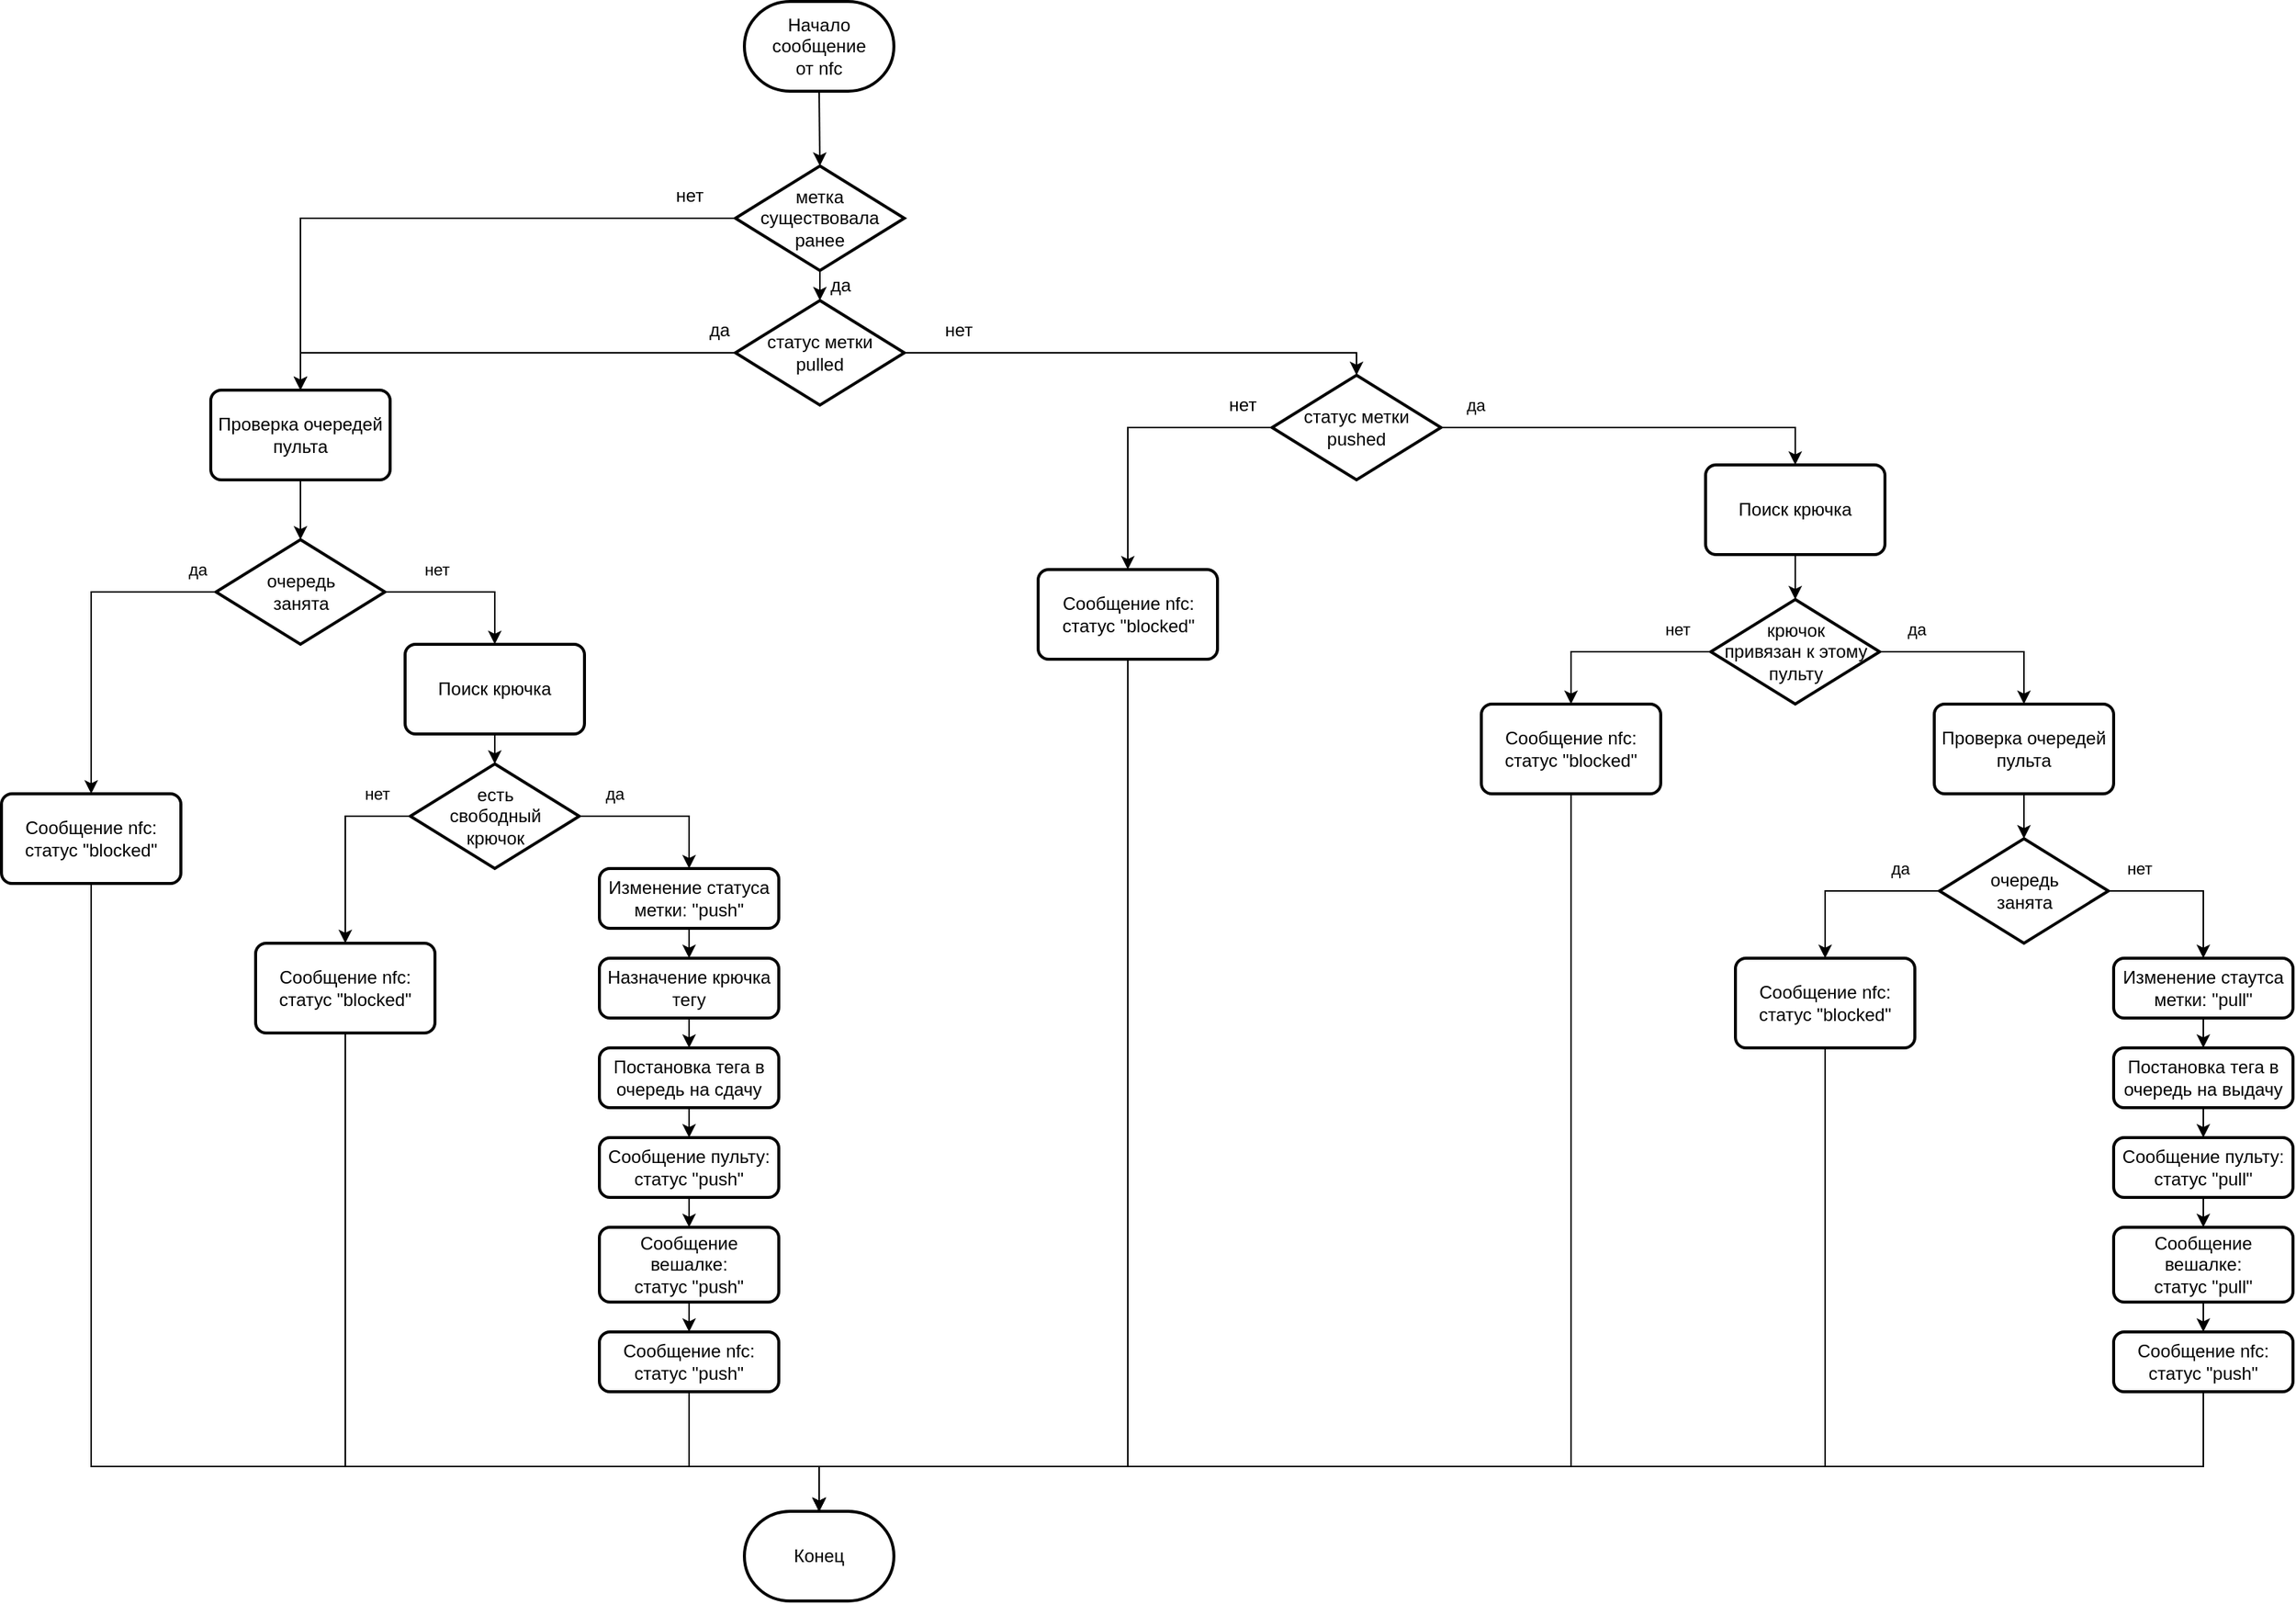 <mxfile version="17.4.2" type="device" pages="2"><diagram id="JW8x13nU2QNaDwYaWuty" name="Сообщение от Nfc"><mxGraphModel dx="2062" dy="1225" grid="1" gridSize="10" guides="1" tooltips="1" connect="1" arrows="1" fold="1" page="1" pageScale="1" pageWidth="1654" pageHeight="1169" math="0" shadow="0"><root><mxCell id="0"/><mxCell id="1" parent="0"/><mxCell id="2JCHZAaIMJ9P-X2_2UrW-1" value="Начало&lt;br&gt;сообщение &lt;br&gt;от nfc" style="strokeWidth=2;html=1;shape=mxgraph.flowchart.terminator;whiteSpace=wrap;" vertex="1" parent="1"><mxGeometry x="547" y="60" width="100" height="60" as="geometry"/></mxCell><mxCell id="2JCHZAaIMJ9P-X2_2UrW-2" value="Конец" style="strokeWidth=2;html=1;shape=mxgraph.flowchart.terminator;whiteSpace=wrap;" vertex="1" parent="1"><mxGeometry x="547" y="1070" width="100" height="60" as="geometry"/></mxCell><mxCell id="2JCHZAaIMJ9P-X2_2UrW-68" value="да" style="edgeStyle=orthogonalEdgeStyle;rounded=0;jumpSize=6;orthogonalLoop=1;jettySize=auto;html=1;exitX=0.5;exitY=1;exitDx=0;exitDy=0;exitPerimeter=0;entryX=0.5;entryY=0;entryDx=0;entryDy=0;entryPerimeter=0;fontSize=12;" edge="1" parent="1" source="2JCHZAaIMJ9P-X2_2UrW-3" target="2JCHZAaIMJ9P-X2_2UrW-64"><mxGeometry y="13" relative="1" as="geometry"><mxPoint as="offset"/></mxGeometry></mxCell><mxCell id="2JCHZAaIMJ9P-X2_2UrW-69" value="нет" style="edgeStyle=orthogonalEdgeStyle;rounded=0;jumpSize=6;orthogonalLoop=1;jettySize=auto;html=1;exitX=0;exitY=0.5;exitDx=0;exitDy=0;exitPerimeter=0;entryX=0.5;entryY=0;entryDx=0;entryDy=0;fontSize=12;" edge="1" parent="1" source="2JCHZAaIMJ9P-X2_2UrW-3" target="2JCHZAaIMJ9P-X2_2UrW-4"><mxGeometry x="-0.847" y="-15" relative="1" as="geometry"><mxPoint as="offset"/></mxGeometry></mxCell><mxCell id="2JCHZAaIMJ9P-X2_2UrW-3" value="метка существовала ранее" style="strokeWidth=2;html=1;shape=mxgraph.flowchart.decision;whiteSpace=wrap;" vertex="1" parent="1"><mxGeometry x="541" y="170" width="113" height="70" as="geometry"/></mxCell><mxCell id="2JCHZAaIMJ9P-X2_2UrW-4" value="Проверка очередей пульта" style="rounded=1;whiteSpace=wrap;html=1;absoluteArcSize=1;arcSize=14;strokeWidth=2;" vertex="1" parent="1"><mxGeometry x="190" y="320" width="120" height="60" as="geometry"/></mxCell><mxCell id="2JCHZAaIMJ9P-X2_2UrW-6" value="очередь &lt;br&gt;занята" style="strokeWidth=2;html=1;shape=mxgraph.flowchart.decision;whiteSpace=wrap;" vertex="1" parent="1"><mxGeometry x="193.5" y="420" width="113" height="70" as="geometry"/></mxCell><mxCell id="2JCHZAaIMJ9P-X2_2UrW-7" value="" style="endArrow=classic;html=1;rounded=0;exitX=0.5;exitY=1;exitDx=0;exitDy=0;entryX=0.5;entryY=0;entryDx=0;entryDy=0;entryPerimeter=0;" edge="1" parent="1" source="2JCHZAaIMJ9P-X2_2UrW-4" target="2JCHZAaIMJ9P-X2_2UrW-6"><mxGeometry width="50" height="50" relative="1" as="geometry"><mxPoint x="480" y="480" as="sourcePoint"/><mxPoint x="530" y="430" as="targetPoint"/></mxGeometry></mxCell><mxCell id="2JCHZAaIMJ9P-X2_2UrW-8" value="" style="endArrow=classic;html=1;rounded=0;exitX=0.5;exitY=1;exitDx=0;exitDy=0;exitPerimeter=0;entryX=0.5;entryY=0;entryDx=0;entryDy=0;entryPerimeter=0;" edge="1" parent="1" source="2JCHZAaIMJ9P-X2_2UrW-1" target="2JCHZAaIMJ9P-X2_2UrW-3"><mxGeometry width="50" height="50" relative="1" as="geometry"><mxPoint x="740" y="170" as="sourcePoint"/><mxPoint x="790" y="120" as="targetPoint"/></mxGeometry></mxCell><mxCell id="2JCHZAaIMJ9P-X2_2UrW-57" style="edgeStyle=orthogonalEdgeStyle;rounded=0;orthogonalLoop=1;jettySize=auto;html=1;exitX=0.5;exitY=1;exitDx=0;exitDy=0;entryX=0.5;entryY=0;entryDx=0;entryDy=0;entryPerimeter=0;" edge="1" parent="1" source="2JCHZAaIMJ9P-X2_2UrW-9" target="2JCHZAaIMJ9P-X2_2UrW-2"><mxGeometry relative="1" as="geometry"><Array as="points"><mxPoint x="110" y="1040"/><mxPoint x="597" y="1040"/></Array></mxGeometry></mxCell><mxCell id="2JCHZAaIMJ9P-X2_2UrW-9" value="Сообщение nfc:&lt;br&gt;статус &quot;blocked&quot;" style="rounded=1;whiteSpace=wrap;html=1;absoluteArcSize=1;arcSize=14;strokeWidth=2;" vertex="1" parent="1"><mxGeometry x="50" y="590" width="120" height="60" as="geometry"/></mxCell><mxCell id="2JCHZAaIMJ9P-X2_2UrW-10" value="Постановка тега в очередь на сдачу" style="rounded=1;whiteSpace=wrap;html=1;absoluteArcSize=1;arcSize=14;strokeWidth=2;" vertex="1" parent="1"><mxGeometry x="450" y="760" width="120" height="40" as="geometry"/></mxCell><mxCell id="2JCHZAaIMJ9P-X2_2UrW-11" value="Сообщение пульту: статус &quot;push&quot;" style="rounded=1;whiteSpace=wrap;html=1;absoluteArcSize=1;arcSize=14;strokeWidth=2;" vertex="1" parent="1"><mxGeometry x="450" y="820" width="120" height="40" as="geometry"/></mxCell><mxCell id="2JCHZAaIMJ9P-X2_2UrW-59" style="edgeStyle=orthogonalEdgeStyle;rounded=0;orthogonalLoop=1;jettySize=auto;html=1;exitX=0.5;exitY=1;exitDx=0;exitDy=0;entryX=0.5;entryY=0;entryDx=0;entryDy=0;entryPerimeter=0;" edge="1" parent="1" source="2JCHZAaIMJ9P-X2_2UrW-12" target="2JCHZAaIMJ9P-X2_2UrW-2"><mxGeometry relative="1" as="geometry"><Array as="points"><mxPoint x="510" y="1040"/><mxPoint x="597" y="1040"/></Array></mxGeometry></mxCell><mxCell id="2JCHZAaIMJ9P-X2_2UrW-12" value="Сообщение nfc:&lt;br&gt;статус &quot;push&quot;" style="rounded=1;whiteSpace=wrap;html=1;absoluteArcSize=1;arcSize=14;strokeWidth=2;" vertex="1" parent="1"><mxGeometry x="450" y="950" width="120" height="40" as="geometry"/></mxCell><mxCell id="2JCHZAaIMJ9P-X2_2UrW-13" value="есть &lt;br&gt;свободный &lt;br&gt;крючок" style="strokeWidth=2;html=1;shape=mxgraph.flowchart.decision;whiteSpace=wrap;" vertex="1" parent="1"><mxGeometry x="323.5" y="570" width="113" height="70" as="geometry"/></mxCell><mxCell id="2JCHZAaIMJ9P-X2_2UrW-14" value="Поиск крючка" style="rounded=1;whiteSpace=wrap;html=1;absoluteArcSize=1;arcSize=14;strokeWidth=2;" vertex="1" parent="1"><mxGeometry x="320" y="490" width="120" height="60" as="geometry"/></mxCell><mxCell id="2JCHZAaIMJ9P-X2_2UrW-15" value="Изменение статуса метки: &quot;push&quot;" style="rounded=1;whiteSpace=wrap;html=1;absoluteArcSize=1;arcSize=14;strokeWidth=2;" vertex="1" parent="1"><mxGeometry x="450" y="640" width="120" height="40" as="geometry"/></mxCell><mxCell id="2JCHZAaIMJ9P-X2_2UrW-16" value="Назначение крючка тегу" style="rounded=1;whiteSpace=wrap;html=1;absoluteArcSize=1;arcSize=14;strokeWidth=2;" vertex="1" parent="1"><mxGeometry x="450" y="700" width="120" height="40" as="geometry"/></mxCell><mxCell id="2JCHZAaIMJ9P-X2_2UrW-58" style="edgeStyle=orthogonalEdgeStyle;rounded=0;orthogonalLoop=1;jettySize=auto;html=1;exitX=0.5;exitY=1;exitDx=0;exitDy=0;entryX=0.5;entryY=0;entryDx=0;entryDy=0;entryPerimeter=0;" edge="1" parent="1" source="2JCHZAaIMJ9P-X2_2UrW-17" target="2JCHZAaIMJ9P-X2_2UrW-2"><mxGeometry relative="1" as="geometry"><Array as="points"><mxPoint x="280" y="1040"/><mxPoint x="597" y="1040"/></Array></mxGeometry></mxCell><mxCell id="2JCHZAaIMJ9P-X2_2UrW-17" value="Сообщение nfc:&lt;br&gt;статус &quot;blocked&quot;" style="rounded=1;whiteSpace=wrap;html=1;absoluteArcSize=1;arcSize=14;strokeWidth=2;" vertex="1" parent="1"><mxGeometry x="220" y="690" width="120" height="60" as="geometry"/></mxCell><mxCell id="2JCHZAaIMJ9P-X2_2UrW-18" value="нет" style="endArrow=classic;html=1;rounded=0;exitX=1;exitY=0.5;exitDx=0;exitDy=0;exitPerimeter=0;entryX=0.5;entryY=0;entryDx=0;entryDy=0;edgeStyle=orthogonalEdgeStyle;" edge="1" parent="1" source="2JCHZAaIMJ9P-X2_2UrW-6" target="2JCHZAaIMJ9P-X2_2UrW-14"><mxGeometry x="-0.383" y="15" width="50" height="50" relative="1" as="geometry"><mxPoint x="490" y="440" as="sourcePoint"/><mxPoint x="540" y="390" as="targetPoint"/><mxPoint x="1" as="offset"/></mxGeometry></mxCell><mxCell id="2JCHZAaIMJ9P-X2_2UrW-19" value="" style="endArrow=classic;html=1;rounded=0;exitX=0.5;exitY=1;exitDx=0;exitDy=0;entryX=0.5;entryY=0;entryDx=0;entryDy=0;entryPerimeter=0;" edge="1" parent="1" source="2JCHZAaIMJ9P-X2_2UrW-14" target="2JCHZAaIMJ9P-X2_2UrW-13"><mxGeometry width="50" height="50" relative="1" as="geometry"><mxPoint x="570" y="470" as="sourcePoint"/><mxPoint x="620" y="420" as="targetPoint"/></mxGeometry></mxCell><mxCell id="2JCHZAaIMJ9P-X2_2UrW-20" value="да" style="endArrow=classic;html=1;rounded=0;exitX=1;exitY=0.5;exitDx=0;exitDy=0;exitPerimeter=0;entryX=0.5;entryY=0;entryDx=0;entryDy=0;edgeStyle=orthogonalEdgeStyle;" edge="1" parent="1" source="2JCHZAaIMJ9P-X2_2UrW-13" target="2JCHZAaIMJ9P-X2_2UrW-15"><mxGeometry x="-0.567" y="15" width="50" height="50" relative="1" as="geometry"><mxPoint x="570" y="540" as="sourcePoint"/><mxPoint x="620" y="490" as="targetPoint"/><mxPoint as="offset"/></mxGeometry></mxCell><mxCell id="2JCHZAaIMJ9P-X2_2UrW-21" value="да" style="endArrow=classic;html=1;rounded=0;exitX=0;exitY=0.5;exitDx=0;exitDy=0;exitPerimeter=0;entryX=0.5;entryY=0;entryDx=0;entryDy=0;edgeStyle=orthogonalEdgeStyle;" edge="1" parent="1" source="2JCHZAaIMJ9P-X2_2UrW-6" target="2JCHZAaIMJ9P-X2_2UrW-9"><mxGeometry x="-0.876" y="-15" width="50" height="50" relative="1" as="geometry"><mxPoint x="580" y="510" as="sourcePoint"/><mxPoint x="630" y="460" as="targetPoint"/><mxPoint x="1" as="offset"/></mxGeometry></mxCell><mxCell id="2JCHZAaIMJ9P-X2_2UrW-22" value="нет" style="endArrow=classic;html=1;rounded=0;exitX=0;exitY=0.5;exitDx=0;exitDy=0;exitPerimeter=0;entryX=0.5;entryY=0;entryDx=0;entryDy=0;edgeStyle=orthogonalEdgeStyle;" edge="1" parent="1" source="2JCHZAaIMJ9P-X2_2UrW-13" target="2JCHZAaIMJ9P-X2_2UrW-17"><mxGeometry x="-0.634" y="-15" width="50" height="50" relative="1" as="geometry"><mxPoint x="540" y="570" as="sourcePoint"/><mxPoint x="590" y="520" as="targetPoint"/><mxPoint x="1" as="offset"/></mxGeometry></mxCell><mxCell id="2JCHZAaIMJ9P-X2_2UrW-23" value="" style="endArrow=classic;html=1;rounded=0;exitX=0.5;exitY=1;exitDx=0;exitDy=0;entryX=0.5;entryY=0;entryDx=0;entryDy=0;" edge="1" parent="1" source="2JCHZAaIMJ9P-X2_2UrW-15" target="2JCHZAaIMJ9P-X2_2UrW-16"><mxGeometry width="50" height="50" relative="1" as="geometry"><mxPoint x="610" y="590" as="sourcePoint"/><mxPoint x="660" y="540" as="targetPoint"/></mxGeometry></mxCell><mxCell id="2JCHZAaIMJ9P-X2_2UrW-24" value="" style="endArrow=classic;html=1;rounded=0;exitX=0.5;exitY=1;exitDx=0;exitDy=0;entryX=0.5;entryY=0;entryDx=0;entryDy=0;" edge="1" parent="1" source="2JCHZAaIMJ9P-X2_2UrW-16" target="2JCHZAaIMJ9P-X2_2UrW-10"><mxGeometry width="50" height="50" relative="1" as="geometry"><mxPoint x="660" y="710" as="sourcePoint"/><mxPoint x="710" y="660" as="targetPoint"/></mxGeometry></mxCell><mxCell id="2JCHZAaIMJ9P-X2_2UrW-25" value="" style="endArrow=classic;html=1;rounded=0;exitX=0.5;exitY=1;exitDx=0;exitDy=0;entryX=0.5;entryY=0;entryDx=0;entryDy=0;" edge="1" parent="1" source="2JCHZAaIMJ9P-X2_2UrW-10" target="2JCHZAaIMJ9P-X2_2UrW-11"><mxGeometry width="50" height="50" relative="1" as="geometry"><mxPoint x="600" y="850" as="sourcePoint"/><mxPoint x="650" y="800" as="targetPoint"/></mxGeometry></mxCell><mxCell id="2JCHZAaIMJ9P-X2_2UrW-26" value="" style="endArrow=classic;html=1;rounded=0;exitX=0.5;exitY=1;exitDx=0;exitDy=0;entryX=0.5;entryY=0;entryDx=0;entryDy=0;" edge="1" parent="1" source="2JCHZAaIMJ9P-X2_2UrW-11" target="2JCHZAaIMJ9P-X2_2UrW-28"><mxGeometry width="50" height="50" relative="1" as="geometry"><mxPoint x="740" y="900" as="sourcePoint"/><mxPoint x="790" y="850" as="targetPoint"/></mxGeometry></mxCell><mxCell id="2JCHZAaIMJ9P-X2_2UrW-30" style="edgeStyle=orthogonalEdgeStyle;rounded=0;orthogonalLoop=1;jettySize=auto;html=1;exitX=0.5;exitY=1;exitDx=0;exitDy=0;entryX=0.5;entryY=0;entryDx=0;entryDy=0;" edge="1" parent="1" source="2JCHZAaIMJ9P-X2_2UrW-28" target="2JCHZAaIMJ9P-X2_2UrW-12"><mxGeometry relative="1" as="geometry"/></mxCell><mxCell id="2JCHZAaIMJ9P-X2_2UrW-28" value="Сообщение вешалке: &lt;br&gt;статус &quot;push&quot;" style="rounded=1;whiteSpace=wrap;html=1;absoluteArcSize=1;arcSize=14;strokeWidth=2;" vertex="1" parent="1"><mxGeometry x="450" y="880" width="120" height="50" as="geometry"/></mxCell><mxCell id="2JCHZAaIMJ9P-X2_2UrW-52" style="edgeStyle=orthogonalEdgeStyle;rounded=0;orthogonalLoop=1;jettySize=auto;html=1;exitX=0.5;exitY=1;exitDx=0;exitDy=0;" edge="1" parent="1" source="2JCHZAaIMJ9P-X2_2UrW-31" target="2JCHZAaIMJ9P-X2_2UrW-44"><mxGeometry relative="1" as="geometry"/></mxCell><mxCell id="2JCHZAaIMJ9P-X2_2UrW-31" value="Изменение стаутса метки: &quot;pull&quot;" style="rounded=1;whiteSpace=wrap;html=1;absoluteArcSize=1;arcSize=14;strokeWidth=2;" vertex="1" parent="1"><mxGeometry x="1463" y="700" width="120" height="40" as="geometry"/></mxCell><mxCell id="2JCHZAaIMJ9P-X2_2UrW-54" style="edgeStyle=orthogonalEdgeStyle;rounded=0;orthogonalLoop=1;jettySize=auto;html=1;exitX=0.5;exitY=1;exitDx=0;exitDy=0;entryX=0.5;entryY=0;entryDx=0;entryDy=0;" edge="1" parent="1" source="2JCHZAaIMJ9P-X2_2UrW-32" target="2JCHZAaIMJ9P-X2_2UrW-45"><mxGeometry relative="1" as="geometry"/></mxCell><mxCell id="2JCHZAaIMJ9P-X2_2UrW-32" value="Сообщение пульту:&lt;br&gt;статус &quot;pull&quot;" style="rounded=1;whiteSpace=wrap;html=1;absoluteArcSize=1;arcSize=14;strokeWidth=2;" vertex="1" parent="1"><mxGeometry x="1463" y="820" width="120" height="40" as="geometry"/></mxCell><mxCell id="2JCHZAaIMJ9P-X2_2UrW-33" value="крючок &lt;br&gt;привязан к этому пульту" style="strokeWidth=2;html=1;shape=mxgraph.flowchart.decision;whiteSpace=wrap;" vertex="1" parent="1"><mxGeometry x="1193.5" y="460" width="113" height="70" as="geometry"/></mxCell><mxCell id="2JCHZAaIMJ9P-X2_2UrW-34" value="Поиск крючка" style="rounded=1;whiteSpace=wrap;html=1;absoluteArcSize=1;arcSize=14;strokeWidth=2;" vertex="1" parent="1"><mxGeometry x="1190" y="370" width="120" height="60" as="geometry"/></mxCell><mxCell id="2JCHZAaIMJ9P-X2_2UrW-35" value="нет" style="endArrow=classic;html=1;rounded=0;exitX=1;exitY=0.5;exitDx=0;exitDy=0;exitPerimeter=0;entryX=0.5;entryY=0;entryDx=0;entryDy=0;edgeStyle=orthogonalEdgeStyle;entryPerimeter=0;fontSize=12;" edge="1" parent="1" source="2JCHZAaIMJ9P-X2_2UrW-64" target="2JCHZAaIMJ9P-X2_2UrW-46"><mxGeometry x="-0.773" y="15" width="50" height="50" relative="1" as="geometry"><mxPoint x="650" y="630" as="sourcePoint"/><mxPoint x="700" y="580" as="targetPoint"/><mxPoint as="offset"/></mxGeometry></mxCell><mxCell id="2JCHZAaIMJ9P-X2_2UrW-36" value="" style="endArrow=classic;html=1;rounded=0;exitX=0.5;exitY=1;exitDx=0;exitDy=0;entryX=0.5;entryY=0;entryDx=0;entryDy=0;entryPerimeter=0;" edge="1" parent="1" source="2JCHZAaIMJ9P-X2_2UrW-34" target="2JCHZAaIMJ9P-X2_2UrW-33"><mxGeometry width="50" height="50" relative="1" as="geometry"><mxPoint x="950" y="760" as="sourcePoint"/><mxPoint x="1000" y="710" as="targetPoint"/></mxGeometry></mxCell><mxCell id="2JCHZAaIMJ9P-X2_2UrW-61" style="edgeStyle=orthogonalEdgeStyle;rounded=0;orthogonalLoop=1;jettySize=auto;html=1;exitX=0.5;exitY=1;exitDx=0;exitDy=0;entryX=0.5;entryY=0;entryDx=0;entryDy=0;entryPerimeter=0;" edge="1" parent="1" source="2JCHZAaIMJ9P-X2_2UrW-37" target="2JCHZAaIMJ9P-X2_2UrW-2"><mxGeometry relative="1" as="geometry"><Array as="points"><mxPoint x="1100" y="1040"/><mxPoint x="597" y="1040"/></Array></mxGeometry></mxCell><mxCell id="2JCHZAaIMJ9P-X2_2UrW-37" value="Сообщение nfc:&lt;br&gt;статус &quot;blocked&quot;" style="rounded=1;whiteSpace=wrap;html=1;absoluteArcSize=1;arcSize=14;strokeWidth=2;" vertex="1" parent="1"><mxGeometry x="1040" y="530" width="120" height="60" as="geometry"/></mxCell><mxCell id="2JCHZAaIMJ9P-X2_2UrW-50" value="да" style="edgeStyle=orthogonalEdgeStyle;rounded=0;orthogonalLoop=1;jettySize=auto;html=1;exitX=0;exitY=0.5;exitDx=0;exitDy=0;exitPerimeter=0;entryX=0.5;entryY=0;entryDx=0;entryDy=0;" edge="1" parent="1" source="2JCHZAaIMJ9P-X2_2UrW-38" target="2JCHZAaIMJ9P-X2_2UrW-43"><mxGeometry x="-0.564" y="-15" relative="1" as="geometry"><mxPoint as="offset"/></mxGeometry></mxCell><mxCell id="2JCHZAaIMJ9P-X2_2UrW-51" value="нет" style="edgeStyle=orthogonalEdgeStyle;rounded=0;orthogonalLoop=1;jettySize=auto;html=1;exitX=1;exitY=0.5;exitDx=0;exitDy=0;exitPerimeter=0;entryX=0.5;entryY=0;entryDx=0;entryDy=0;" edge="1" parent="1" source="2JCHZAaIMJ9P-X2_2UrW-38" target="2JCHZAaIMJ9P-X2_2UrW-31"><mxGeometry x="-0.622" y="15" relative="1" as="geometry"><mxPoint as="offset"/></mxGeometry></mxCell><mxCell id="2JCHZAaIMJ9P-X2_2UrW-38" value="очередь &lt;br&gt;занята" style="strokeWidth=2;html=1;shape=mxgraph.flowchart.decision;whiteSpace=wrap;" vertex="1" parent="1"><mxGeometry x="1346.5" y="620" width="113" height="70" as="geometry"/></mxCell><mxCell id="2JCHZAaIMJ9P-X2_2UrW-39" value="Проверка очередей пульта" style="rounded=1;whiteSpace=wrap;html=1;absoluteArcSize=1;arcSize=14;strokeWidth=2;" vertex="1" parent="1"><mxGeometry x="1343" y="530" width="120" height="60" as="geometry"/></mxCell><mxCell id="2JCHZAaIMJ9P-X2_2UrW-40" value="да" style="endArrow=classic;html=1;rounded=0;exitX=1;exitY=0.5;exitDx=0;exitDy=0;exitPerimeter=0;entryX=0.5;entryY=0;entryDx=0;entryDy=0;edgeStyle=orthogonalEdgeStyle;" edge="1" parent="1" source="2JCHZAaIMJ9P-X2_2UrW-33" target="2JCHZAaIMJ9P-X2_2UrW-39"><mxGeometry x="-0.643" y="15" width="50" height="50" relative="1" as="geometry"><mxPoint x="950" y="760" as="sourcePoint"/><mxPoint x="1000" y="710" as="targetPoint"/><mxPoint x="1" as="offset"/></mxGeometry></mxCell><mxCell id="2JCHZAaIMJ9P-X2_2UrW-41" value="нет" style="endArrow=classic;html=1;rounded=0;exitX=0;exitY=0.5;exitDx=0;exitDy=0;exitPerimeter=0;entryX=0.5;entryY=0;entryDx=0;entryDy=0;edgeStyle=orthogonalEdgeStyle;" edge="1" parent="1" source="2JCHZAaIMJ9P-X2_2UrW-33" target="2JCHZAaIMJ9P-X2_2UrW-37"><mxGeometry x="-0.634" y="-15" width="50" height="50" relative="1" as="geometry"><mxPoint x="950" y="760" as="sourcePoint"/><mxPoint x="1000" y="710" as="targetPoint"/><mxPoint x="1" as="offset"/></mxGeometry></mxCell><mxCell id="2JCHZAaIMJ9P-X2_2UrW-42" value="" style="endArrow=classic;html=1;rounded=0;exitX=0.5;exitY=1;exitDx=0;exitDy=0;entryX=0.5;entryY=0;entryDx=0;entryDy=0;entryPerimeter=0;" edge="1" parent="1" source="2JCHZAaIMJ9P-X2_2UrW-39" target="2JCHZAaIMJ9P-X2_2UrW-38"><mxGeometry width="50" height="50" relative="1" as="geometry"><mxPoint x="1500" y="540" as="sourcePoint"/><mxPoint x="1420" y="630" as="targetPoint"/></mxGeometry></mxCell><mxCell id="2JCHZAaIMJ9P-X2_2UrW-62" style="edgeStyle=orthogonalEdgeStyle;rounded=0;orthogonalLoop=1;jettySize=auto;html=1;exitX=0.5;exitY=1;exitDx=0;exitDy=0;entryX=0.5;entryY=0;entryDx=0;entryDy=0;entryPerimeter=0;" edge="1" parent="1" source="2JCHZAaIMJ9P-X2_2UrW-43" target="2JCHZAaIMJ9P-X2_2UrW-2"><mxGeometry relative="1" as="geometry"><Array as="points"><mxPoint x="1270" y="1040"/><mxPoint x="597" y="1040"/></Array></mxGeometry></mxCell><mxCell id="2JCHZAaIMJ9P-X2_2UrW-43" value="Сообщение nfc:&lt;br&gt;статус &quot;blocked&quot;" style="rounded=1;whiteSpace=wrap;html=1;absoluteArcSize=1;arcSize=14;strokeWidth=2;" vertex="1" parent="1"><mxGeometry x="1210" y="700" width="120" height="60" as="geometry"/></mxCell><mxCell id="2JCHZAaIMJ9P-X2_2UrW-53" style="edgeStyle=orthogonalEdgeStyle;rounded=0;orthogonalLoop=1;jettySize=auto;html=1;exitX=0.5;exitY=1;exitDx=0;exitDy=0;entryX=0.5;entryY=0;entryDx=0;entryDy=0;" edge="1" parent="1" source="2JCHZAaIMJ9P-X2_2UrW-44" target="2JCHZAaIMJ9P-X2_2UrW-32"><mxGeometry relative="1" as="geometry"/></mxCell><mxCell id="2JCHZAaIMJ9P-X2_2UrW-44" value="Постановка тега в очередь на выдачу" style="rounded=1;whiteSpace=wrap;html=1;absoluteArcSize=1;arcSize=14;strokeWidth=2;" vertex="1" parent="1"><mxGeometry x="1463" y="760" width="120" height="40" as="geometry"/></mxCell><mxCell id="2JCHZAaIMJ9P-X2_2UrW-56" style="edgeStyle=orthogonalEdgeStyle;rounded=0;orthogonalLoop=1;jettySize=auto;html=1;exitX=0.5;exitY=1;exitDx=0;exitDy=0;entryX=0.5;entryY=0;entryDx=0;entryDy=0;" edge="1" parent="1" source="2JCHZAaIMJ9P-X2_2UrW-45" target="2JCHZAaIMJ9P-X2_2UrW-55"><mxGeometry relative="1" as="geometry"/></mxCell><mxCell id="2JCHZAaIMJ9P-X2_2UrW-45" value="Сообщение вешалке: &lt;br&gt;статус &quot;pull&quot;" style="rounded=1;whiteSpace=wrap;html=1;absoluteArcSize=1;arcSize=14;strokeWidth=2;" vertex="1" parent="1"><mxGeometry x="1463" y="880" width="120" height="50" as="geometry"/></mxCell><mxCell id="2JCHZAaIMJ9P-X2_2UrW-47" value="да" style="edgeStyle=orthogonalEdgeStyle;rounded=0;orthogonalLoop=1;jettySize=auto;html=1;exitX=1;exitY=0.5;exitDx=0;exitDy=0;exitPerimeter=0;entryX=0.5;entryY=0;entryDx=0;entryDy=0;" edge="1" parent="1" source="2JCHZAaIMJ9P-X2_2UrW-46" target="2JCHZAaIMJ9P-X2_2UrW-34"><mxGeometry x="-0.827" y="15" relative="1" as="geometry"><mxPoint as="offset"/></mxGeometry></mxCell><mxCell id="2JCHZAaIMJ9P-X2_2UrW-70" value="нет" style="edgeStyle=orthogonalEdgeStyle;rounded=0;jumpSize=6;orthogonalLoop=1;jettySize=auto;html=1;exitX=0;exitY=0.5;exitDx=0;exitDy=0;exitPerimeter=0;entryX=0.5;entryY=0;entryDx=0;entryDy=0;fontSize=12;" edge="1" parent="1" source="2JCHZAaIMJ9P-X2_2UrW-46" target="2JCHZAaIMJ9P-X2_2UrW-48"><mxGeometry x="-0.791" y="-15" relative="1" as="geometry"><mxPoint as="offset"/></mxGeometry></mxCell><mxCell id="2JCHZAaIMJ9P-X2_2UrW-46" value="статус метки&lt;br&gt;pushed" style="strokeWidth=2;html=1;shape=mxgraph.flowchart.decision;whiteSpace=wrap;" vertex="1" parent="1"><mxGeometry x="900" y="310" width="113" height="70" as="geometry"/></mxCell><mxCell id="2JCHZAaIMJ9P-X2_2UrW-60" style="edgeStyle=orthogonalEdgeStyle;rounded=0;orthogonalLoop=1;jettySize=auto;html=1;exitX=0.5;exitY=1;exitDx=0;exitDy=0;" edge="1" parent="1" source="2JCHZAaIMJ9P-X2_2UrW-48" target="2JCHZAaIMJ9P-X2_2UrW-2"><mxGeometry relative="1" as="geometry"><Array as="points"><mxPoint x="804" y="1040"/><mxPoint x="597" y="1040"/></Array></mxGeometry></mxCell><mxCell id="2JCHZAaIMJ9P-X2_2UrW-48" value="Сообщение nfc:&lt;br&gt;статус &quot;blocked&quot;" style="rounded=1;whiteSpace=wrap;html=1;absoluteArcSize=1;arcSize=14;strokeWidth=2;" vertex="1" parent="1"><mxGeometry x="743.5" y="440" width="120" height="60" as="geometry"/></mxCell><mxCell id="2JCHZAaIMJ9P-X2_2UrW-63" style="edgeStyle=orthogonalEdgeStyle;rounded=0;orthogonalLoop=1;jettySize=auto;html=1;exitX=0.5;exitY=1;exitDx=0;exitDy=0;entryX=0.5;entryY=0;entryDx=0;entryDy=0;entryPerimeter=0;" edge="1" parent="1" source="2JCHZAaIMJ9P-X2_2UrW-55" target="2JCHZAaIMJ9P-X2_2UrW-2"><mxGeometry relative="1" as="geometry"><Array as="points"><mxPoint x="1523" y="1040"/><mxPoint x="597" y="1040"/></Array></mxGeometry></mxCell><mxCell id="2JCHZAaIMJ9P-X2_2UrW-55" value="Сообщение nfc:&lt;br&gt;статус &quot;push&quot;" style="rounded=1;whiteSpace=wrap;html=1;absoluteArcSize=1;arcSize=14;strokeWidth=2;" vertex="1" parent="1"><mxGeometry x="1463" y="950" width="120" height="40" as="geometry"/></mxCell><mxCell id="2JCHZAaIMJ9P-X2_2UrW-67" value="да" style="edgeStyle=orthogonalEdgeStyle;rounded=0;jumpSize=6;orthogonalLoop=1;jettySize=auto;html=1;exitX=0;exitY=0.5;exitDx=0;exitDy=0;exitPerimeter=0;entryX=0.5;entryY=0;entryDx=0;entryDy=0;fontSize=12;" edge="1" parent="1" source="2JCHZAaIMJ9P-X2_2UrW-64" target="2JCHZAaIMJ9P-X2_2UrW-4"><mxGeometry x="-0.93" y="-15" relative="1" as="geometry"><mxPoint as="offset"/></mxGeometry></mxCell><mxCell id="2JCHZAaIMJ9P-X2_2UrW-64" value="статус метки&lt;br&gt;pulled" style="strokeWidth=2;html=1;shape=mxgraph.flowchart.decision;whiteSpace=wrap;" vertex="1" parent="1"><mxGeometry x="541" y="260" width="113" height="70" as="geometry"/></mxCell></root></mxGraphModel></diagram><diagram id="Ld3kjcI6SBOJoe6fa7Pb" name="Сообщение от Пульта"><mxGraphModel dx="2062" dy="1225" grid="1" gridSize="10" guides="1" tooltips="1" connect="1" arrows="1" fold="1" page="1" pageScale="1" pageWidth="1654" pageHeight="1169" math="0" shadow="0"><root><mxCell id="0"/><mxCell id="1" parent="0"/><mxCell id="lBsXXIAQXgxbaB7PTUzw-1" value="Начало&lt;br&gt;сообщение &lt;br&gt;от пульта" style="strokeWidth=2;html=1;shape=mxgraph.flowchart.terminator;whiteSpace=wrap;" vertex="1" parent="1"><mxGeometry x="547" y="60" width="100" height="60" as="geometry"/></mxCell><mxCell id="lBsXXIAQXgxbaB7PTUzw-2" value="Конец" style="strokeWidth=2;html=1;shape=mxgraph.flowchart.terminator;whiteSpace=wrap;" vertex="1" parent="1"><mxGeometry x="547" y="590" width="100" height="60" as="geometry"/></mxCell><mxCell id="lBsXXIAQXgxbaB7PTUzw-9" value="" style="endArrow=classic;html=1;rounded=0;exitX=0.5;exitY=1;exitDx=0;exitDy=0;exitPerimeter=0;entryX=0.5;entryY=0;entryDx=0;entryDy=0;entryPerimeter=0;" edge="1" parent="1" source="lBsXXIAQXgxbaB7PTUzw-1" target="5rLfirBZSR6PX-3VW474-11"><mxGeometry width="50" height="50" relative="1" as="geometry"><mxPoint x="740" y="170" as="sourcePoint"/><mxPoint x="597.5" y="170" as="targetPoint"/></mxGeometry></mxCell><mxCell id="ddho0DssAAzcvM4VYti3-11" value="pull" style="edgeStyle=orthogonalEdgeStyle;rounded=0;jumpSize=6;orthogonalLoop=1;jettySize=auto;html=1;exitX=1;exitY=0.5;exitDx=0;exitDy=0;exitPerimeter=0;entryX=0.5;entryY=0;entryDx=0;entryDy=0;fontSize=12;" edge="1" parent="1" source="5rLfirBZSR6PX-3VW474-11" target="ddho0DssAAzcvM4VYti3-6"><mxGeometry x="-0.646" y="10" relative="1" as="geometry"><mxPoint x="1" as="offset"/></mxGeometry></mxCell><mxCell id="ddho0DssAAzcvM4VYti3-12" value="push" style="edgeStyle=orthogonalEdgeStyle;rounded=0;jumpSize=6;orthogonalLoop=1;jettySize=auto;html=1;exitX=0;exitY=0.5;exitDx=0;exitDy=0;exitPerimeter=0;entryX=0.5;entryY=0;entryDx=0;entryDy=0;fontSize=12;" edge="1" parent="1" source="5rLfirBZSR6PX-3VW474-11" target="5rLfirBZSR6PX-3VW474-12"><mxGeometry x="-0.723" y="-10" relative="1" as="geometry"><mxPoint as="offset"/></mxGeometry></mxCell><mxCell id="5rLfirBZSR6PX-3VW474-11" value="статус метки" style="strokeWidth=2;html=1;shape=mxgraph.flowchart.decision;whiteSpace=wrap;" vertex="1" parent="1"><mxGeometry x="540.5" y="165" width="113" height="70" as="geometry"/></mxCell><mxCell id="ddho0DssAAzcvM4VYti3-13" style="edgeStyle=orthogonalEdgeStyle;rounded=0;jumpSize=6;orthogonalLoop=1;jettySize=auto;html=1;exitX=0.5;exitY=1;exitDx=0;exitDy=0;fontSize=12;" edge="1" parent="1" source="5rLfirBZSR6PX-3VW474-12" target="5rLfirBZSR6PX-3VW474-14"><mxGeometry relative="1" as="geometry"/></mxCell><mxCell id="5rLfirBZSR6PX-3VW474-12" value="Изменение статуса метки: &quot;pushed&quot;" style="rounded=1;whiteSpace=wrap;html=1;absoluteArcSize=1;arcSize=14;strokeWidth=2;" vertex="1" parent="1"><mxGeometry x="320" y="260" width="120" height="40" as="geometry"/></mxCell><mxCell id="ddho0DssAAzcvM4VYti3-14" style="edgeStyle=orthogonalEdgeStyle;rounded=0;jumpSize=6;orthogonalLoop=1;jettySize=auto;html=1;exitX=0.5;exitY=1;exitDx=0;exitDy=0;fontSize=12;" edge="1" parent="1" source="5rLfirBZSR6PX-3VW474-14" target="ddho0DssAAzcvM4VYti3-2"><mxGeometry relative="1" as="geometry"/></mxCell><mxCell id="5rLfirBZSR6PX-3VW474-14" value="Освобождение очереди от метки" style="rounded=1;whiteSpace=wrap;html=1;absoluteArcSize=1;arcSize=14;strokeWidth=2;" vertex="1" parent="1"><mxGeometry x="320" y="320" width="120" height="40" as="geometry"/></mxCell><mxCell id="ddho0DssAAzcvM4VYti3-15" style="edgeStyle=orthogonalEdgeStyle;rounded=0;jumpSize=6;orthogonalLoop=1;jettySize=auto;html=1;exitX=0.5;exitY=1;exitDx=0;exitDy=0;entryX=0.5;entryY=0;entryDx=0;entryDy=0;fontSize=12;" edge="1" parent="1" source="ddho0DssAAzcvM4VYti3-2" target="ddho0DssAAzcvM4VYti3-4"><mxGeometry relative="1" as="geometry"/></mxCell><mxCell id="ddho0DssAAzcvM4VYti3-2" value="Сообщение пульту:&lt;br&gt;статус &quot;pushed&quot;" style="rounded=1;whiteSpace=wrap;html=1;absoluteArcSize=1;arcSize=14;strokeWidth=2;" vertex="1" parent="1"><mxGeometry x="320" y="380" width="120" height="40" as="geometry"/></mxCell><mxCell id="ddho0DssAAzcvM4VYti3-16" style="edgeStyle=orthogonalEdgeStyle;rounded=0;jumpSize=6;orthogonalLoop=1;jettySize=auto;html=1;exitX=0.5;exitY=1;exitDx=0;exitDy=0;entryX=0.5;entryY=0;entryDx=0;entryDy=0;entryPerimeter=0;fontSize=12;" edge="1" parent="1" source="ddho0DssAAzcvM4VYti3-4" target="lBsXXIAQXgxbaB7PTUzw-2"><mxGeometry relative="1" as="geometry"><Array as="points"><mxPoint x="380" y="570"/><mxPoint x="597" y="570"/></Array></mxGeometry></mxCell><mxCell id="ddho0DssAAzcvM4VYti3-4" value="Сообщение вешалке: &lt;br&gt;статус &quot;pushed&quot;" style="rounded=1;whiteSpace=wrap;html=1;absoluteArcSize=1;arcSize=14;strokeWidth=2;" vertex="1" parent="1"><mxGeometry x="320" y="440" width="120" height="50" as="geometry"/></mxCell><mxCell id="ddho0DssAAzcvM4VYti3-20" style="edgeStyle=orthogonalEdgeStyle;rounded=0;jumpSize=6;orthogonalLoop=1;jettySize=auto;html=1;exitX=0.5;exitY=1;exitDx=0;exitDy=0;fontSize=12;" edge="1" parent="1" source="ddho0DssAAzcvM4VYti3-6" target="ddho0DssAAzcvM4VYti3-7"><mxGeometry relative="1" as="geometry"/></mxCell><mxCell id="ddho0DssAAzcvM4VYti3-6" value="Изменение статуса метки: &quot;pulled&quot;" style="rounded=1;whiteSpace=wrap;html=1;absoluteArcSize=1;arcSize=14;strokeWidth=2;" vertex="1" parent="1"><mxGeometry x="740" y="260" width="120" height="40" as="geometry"/></mxCell><mxCell id="tk30vsT_7ViVkL_WKVT1-5" style="edgeStyle=orthogonalEdgeStyle;rounded=0;jumpSize=6;orthogonalLoop=1;jettySize=auto;html=1;exitX=0.5;exitY=1;exitDx=0;exitDy=0;entryX=0.5;entryY=0;entryDx=0;entryDy=0;fontSize=12;" edge="1" parent="1" source="ddho0DssAAzcvM4VYti3-7" target="tk30vsT_7ViVkL_WKVT1-4"><mxGeometry relative="1" as="geometry"/></mxCell><mxCell id="ddho0DssAAzcvM4VYti3-7" value="Освобождение очереди от метки" style="rounded=1;whiteSpace=wrap;html=1;absoluteArcSize=1;arcSize=14;strokeWidth=2;" vertex="1" parent="1"><mxGeometry x="740" y="320" width="120" height="40" as="geometry"/></mxCell><mxCell id="tk30vsT_7ViVkL_WKVT1-3" style="edgeStyle=orthogonalEdgeStyle;rounded=0;jumpSize=6;orthogonalLoop=1;jettySize=auto;html=1;exitX=0.5;exitY=1;exitDx=0;exitDy=0;entryX=0.5;entryY=0;entryDx=0;entryDy=0;fontSize=12;" edge="1" parent="1" source="ddho0DssAAzcvM4VYti3-8" target="ddho0DssAAzcvM4VYti3-9"><mxGeometry relative="1" as="geometry"/></mxCell><mxCell id="ddho0DssAAzcvM4VYti3-8" value="Сообщение пульту:&lt;br&gt;статус &quot;pulled&quot;" style="rounded=1;whiteSpace=wrap;html=1;absoluteArcSize=1;arcSize=14;strokeWidth=2;" vertex="1" parent="1"><mxGeometry x="740" y="440" width="120" height="40" as="geometry"/></mxCell><mxCell id="ddho0DssAAzcvM4VYti3-17" style="edgeStyle=orthogonalEdgeStyle;rounded=0;jumpSize=6;orthogonalLoop=1;jettySize=auto;html=1;exitX=0.5;exitY=1;exitDx=0;exitDy=0;fontSize=12;entryX=0.5;entryY=0;entryDx=0;entryDy=0;entryPerimeter=0;" edge="1" parent="1" source="ddho0DssAAzcvM4VYti3-9" target="lBsXXIAQXgxbaB7PTUzw-2"><mxGeometry relative="1" as="geometry"><mxPoint x="710" y="550" as="targetPoint"/></mxGeometry></mxCell><mxCell id="ddho0DssAAzcvM4VYti3-9" value="Сообщение вешалке: &lt;br&gt;статус &quot;pulled&quot;" style="rounded=1;whiteSpace=wrap;html=1;absoluteArcSize=1;arcSize=14;strokeWidth=2;" vertex="1" parent="1"><mxGeometry x="740" y="500" width="120" height="50" as="geometry"/></mxCell><mxCell id="tk30vsT_7ViVkL_WKVT1-6" style="edgeStyle=orthogonalEdgeStyle;rounded=0;jumpSize=6;orthogonalLoop=1;jettySize=auto;html=1;exitX=0.5;exitY=1;exitDx=0;exitDy=0;entryX=0.5;entryY=0;entryDx=0;entryDy=0;fontSize=12;" edge="1" parent="1" source="tk30vsT_7ViVkL_WKVT1-4" target="ddho0DssAAzcvM4VYti3-8"><mxGeometry relative="1" as="geometry"/></mxCell><mxCell id="tk30vsT_7ViVkL_WKVT1-4" value="Открепление крючка от метки" style="rounded=1;whiteSpace=wrap;html=1;absoluteArcSize=1;arcSize=14;strokeWidth=2;" vertex="1" parent="1"><mxGeometry x="740" y="380" width="120" height="40" as="geometry"/></mxCell></root></mxGraphModel></diagram></mxfile>